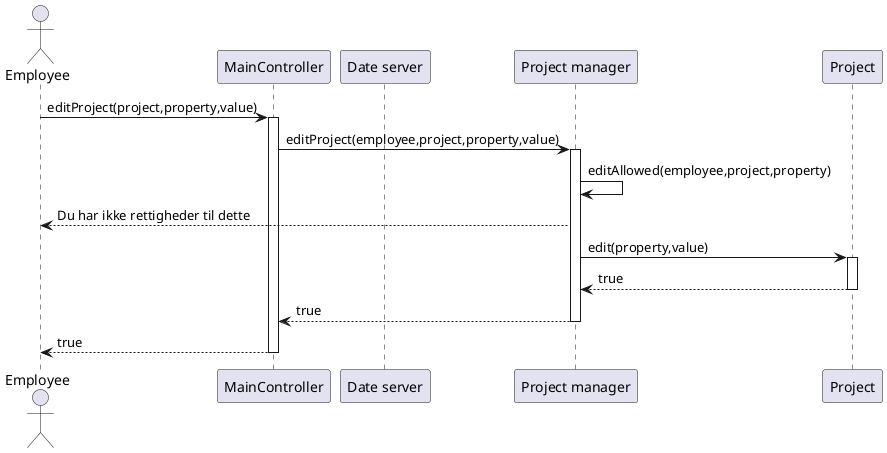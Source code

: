 @startuml
actor "Employee" as e
participant "MainController" as app
participant "Date server" as ds
participant "Project manager" as pm
participant "Project" as p

e -> app : editProject(project,property,value)
activate app


app -> pm : editProject(employee,project,property,value)
activate pm 

pm -> pm : editAllowed(employee,project,property)
pm --> e : Du har ikke rettigheder til dette

pm -> p : edit(property,value)
activate p 
return true

return true

return true


@enduml
